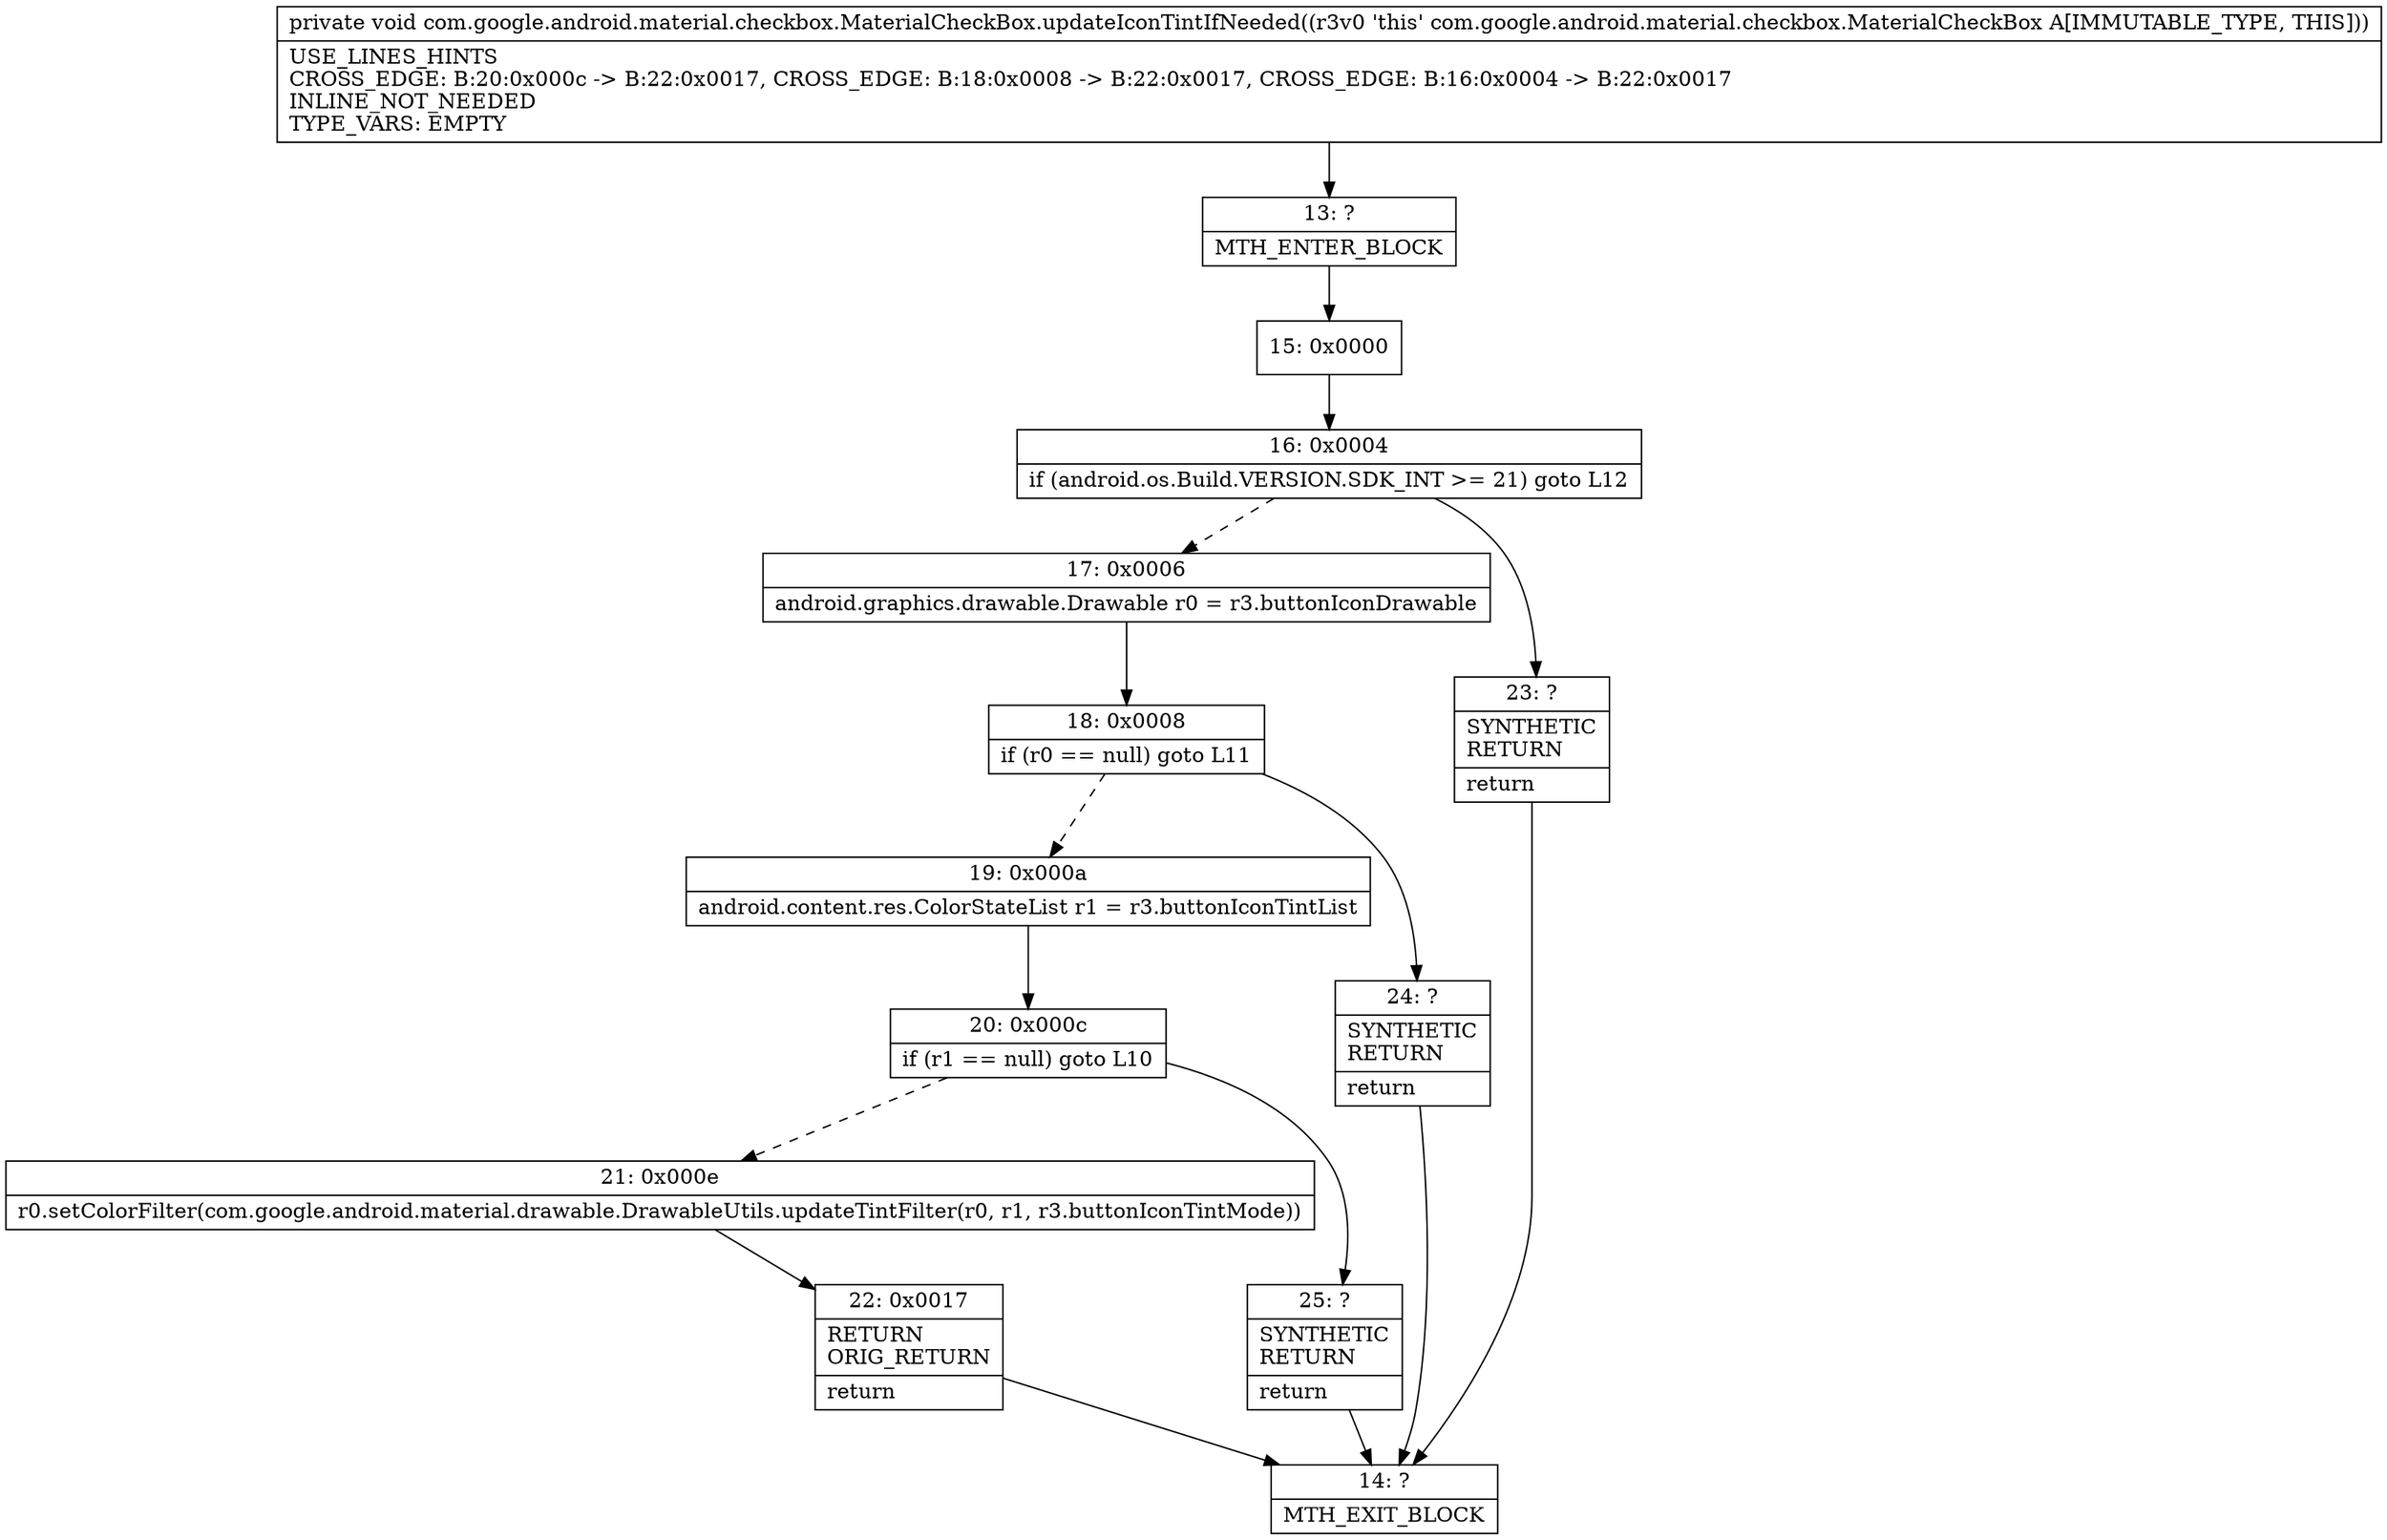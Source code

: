 digraph "CFG forcom.google.android.material.checkbox.MaterialCheckBox.updateIconTintIfNeeded()V" {
Node_13 [shape=record,label="{13\:\ ?|MTH_ENTER_BLOCK\l}"];
Node_15 [shape=record,label="{15\:\ 0x0000}"];
Node_16 [shape=record,label="{16\:\ 0x0004|if (android.os.Build.VERSION.SDK_INT \>= 21) goto L12\l}"];
Node_17 [shape=record,label="{17\:\ 0x0006|android.graphics.drawable.Drawable r0 = r3.buttonIconDrawable\l}"];
Node_18 [shape=record,label="{18\:\ 0x0008|if (r0 == null) goto L11\l}"];
Node_19 [shape=record,label="{19\:\ 0x000a|android.content.res.ColorStateList r1 = r3.buttonIconTintList\l}"];
Node_20 [shape=record,label="{20\:\ 0x000c|if (r1 == null) goto L10\l}"];
Node_21 [shape=record,label="{21\:\ 0x000e|r0.setColorFilter(com.google.android.material.drawable.DrawableUtils.updateTintFilter(r0, r1, r3.buttonIconTintMode))\l}"];
Node_22 [shape=record,label="{22\:\ 0x0017|RETURN\lORIG_RETURN\l|return\l}"];
Node_14 [shape=record,label="{14\:\ ?|MTH_EXIT_BLOCK\l}"];
Node_25 [shape=record,label="{25\:\ ?|SYNTHETIC\lRETURN\l|return\l}"];
Node_24 [shape=record,label="{24\:\ ?|SYNTHETIC\lRETURN\l|return\l}"];
Node_23 [shape=record,label="{23\:\ ?|SYNTHETIC\lRETURN\l|return\l}"];
MethodNode[shape=record,label="{private void com.google.android.material.checkbox.MaterialCheckBox.updateIconTintIfNeeded((r3v0 'this' com.google.android.material.checkbox.MaterialCheckBox A[IMMUTABLE_TYPE, THIS]))  | USE_LINES_HINTS\lCROSS_EDGE: B:20:0x000c \-\> B:22:0x0017, CROSS_EDGE: B:18:0x0008 \-\> B:22:0x0017, CROSS_EDGE: B:16:0x0004 \-\> B:22:0x0017\lINLINE_NOT_NEEDED\lTYPE_VARS: EMPTY\l}"];
MethodNode -> Node_13;Node_13 -> Node_15;
Node_15 -> Node_16;
Node_16 -> Node_17[style=dashed];
Node_16 -> Node_23;
Node_17 -> Node_18;
Node_18 -> Node_19[style=dashed];
Node_18 -> Node_24;
Node_19 -> Node_20;
Node_20 -> Node_21[style=dashed];
Node_20 -> Node_25;
Node_21 -> Node_22;
Node_22 -> Node_14;
Node_25 -> Node_14;
Node_24 -> Node_14;
Node_23 -> Node_14;
}

